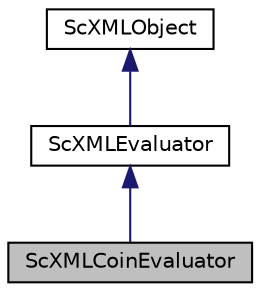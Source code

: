 digraph "ScXMLCoinEvaluator"
{
 // LATEX_PDF_SIZE
  edge [fontname="Helvetica",fontsize="10",labelfontname="Helvetica",labelfontsize="10"];
  node [fontname="Helvetica",fontsize="10",shape=record];
  Node1 [label="ScXMLCoinEvaluator",height=0.2,width=0.4,color="black", fillcolor="grey75", style="filled", fontcolor="black",tooltip="implements the evaluator for the custom profile named \"x-coin\"."];
  Node2 -> Node1 [dir="back",color="midnightblue",fontsize="10",style="solid",fontname="Helvetica"];
  Node2 [label="ScXMLEvaluator",height=0.2,width=0.4,color="black", fillcolor="white", style="filled",URL="$classScXMLEvaluator.html",tooltip="defines an interface for profile-dependent evaluators."];
  Node3 -> Node2 [dir="back",color="midnightblue",fontsize="10",style="solid",fontname="Helvetica"];
  Node3 [label="ScXMLObject",height=0.2,width=0.4,color="black", fillcolor="white", style="filled",URL="$classScXMLObject.html",tooltip="Base class for all SCXML objects."];
}
